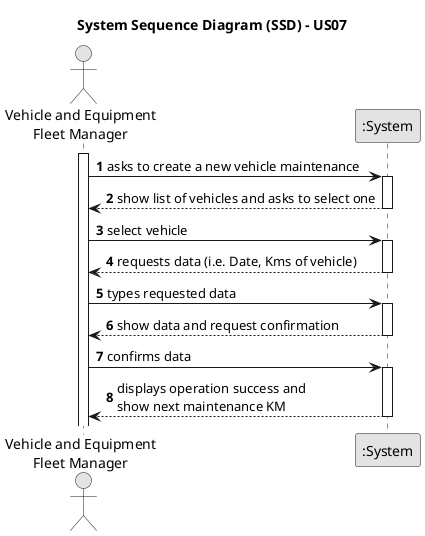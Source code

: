 @startuml
skinparam monochrome true
skinparam packageStyle rectangle
skinparam shadowing false

title System Sequence Diagram (SSD) - US07

autonumber

actor "Vehicle and Equipment\nFleet Manager" as Employee
participant ":System" as System

activate Employee

    Employee -> System : asks to create a new vehicle maintenance
    activate System

        System --> Employee : show list of vehicles and asks to select one
    deactivate System

    Employee -> System : select vehicle
    activate System

        System --> Employee : requests data (i.e. Date, Kms of vehicle)
    deactivate System

    Employee -> System : types requested data
    activate System

        System --> Employee : show data and request confirmation
    deactivate System

    Employee -> System : confirms data
    activate System

        System --> Employee : displays operation success and \nshow next maintenance KM
    deactivate System
@enduml